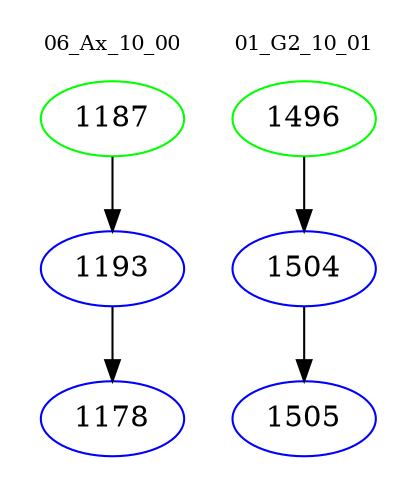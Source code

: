 digraph{
subgraph cluster_0 {
color = white
label = "06_Ax_10_00";
fontsize=10;
T0_1187 [label="1187", color="green"]
T0_1187 -> T0_1193 [color="black"]
T0_1193 [label="1193", color="blue"]
T0_1193 -> T0_1178 [color="black"]
T0_1178 [label="1178", color="blue"]
}
subgraph cluster_1 {
color = white
label = "01_G2_10_01";
fontsize=10;
T1_1496 [label="1496", color="green"]
T1_1496 -> T1_1504 [color="black"]
T1_1504 [label="1504", color="blue"]
T1_1504 -> T1_1505 [color="black"]
T1_1505 [label="1505", color="blue"]
}
}
